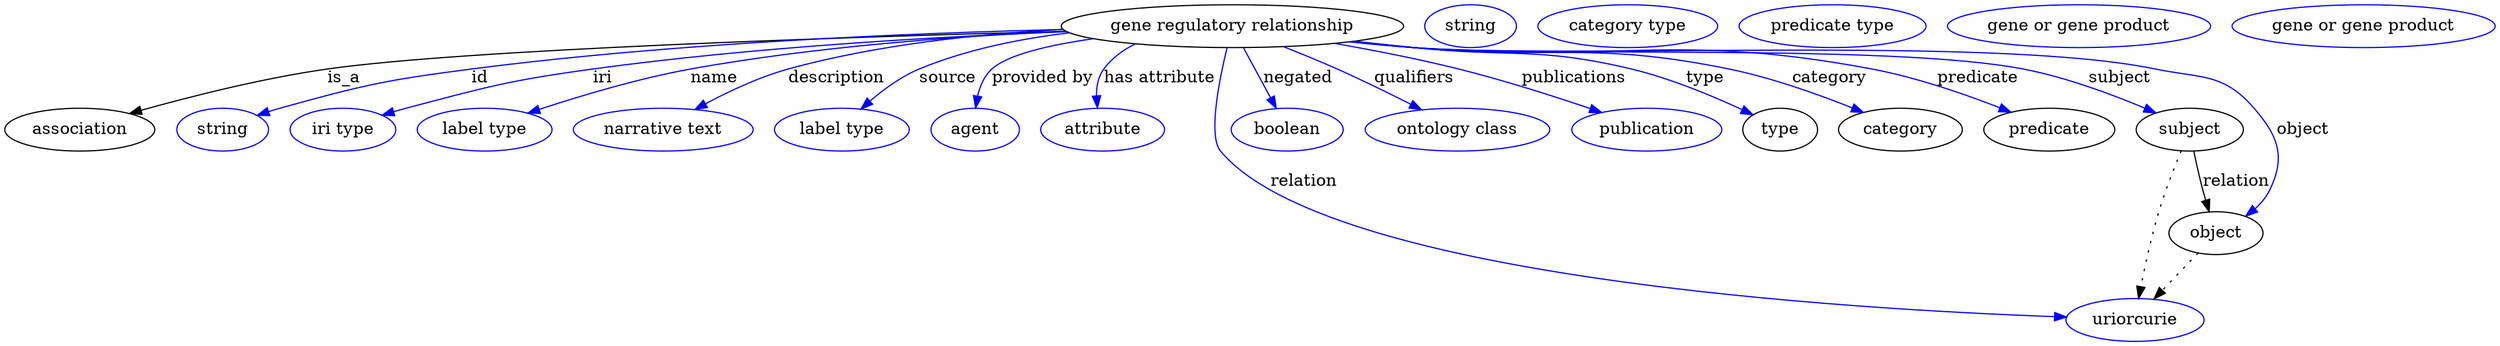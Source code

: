 digraph {
	graph [bb="0,0,2090.5,283"];
	node [label="\N"];
	"gene regulatory relationship"	 [height=0.5,
		label="gene regulatory relationship",
		pos="1030,265",
		width=3.9899];
	association	 [height=0.5,
		pos="63.044,178",
		width=1.7512];
	"gene regulatory relationship" -> association	 [label=is_a,
		lp="280.04,221.5",
		pos="e,105.71,191.36 888.7,261.7 701.66,256.76 382.05,246.13 266.04,229 214.07,221.32 156.05,206.05 115.4,194.21"];
	id	 [color=blue,
		height=0.5,
		label=string,
		pos="182.04,178",
		width=1.0652];
	"gene regulatory relationship" -> id	 [color=blue,
		label=id,
		lp="395.04,221.5",
		pos="e,211.25,189.76 892.52,259.71 733.62,253.17 481.98,241.37 388.04,229 316.92,219.63 298.94,215.99 230.04,196 227.06,195.14 224,194.17 \
220.94,193.15",
		style=solid];
	iri	 [color=blue,
		height=0.5,
		label="iri type",
		pos="283.04,178",
		width=1.2277];
	"gene regulatory relationship" -> iri	 [color=blue,
		label=iri,
		lp="500.04,221.5",
		pos="e,316.22,189.94 889.87,261.06 780.97,256.68 626.38,247.61 492.04,229 421.85,219.28 404.38,214.76 336.04,196 332.71,195.08 329.28,\
194.08 325.84,193.02",
		style=solid];
	name	 [color=blue,
		height=0.5,
		label="label type",
		pos="402.04,178",
		width=1.5707];
	"gene regulatory relationship" -> name	 [color=blue,
		label=name,
		lp="593.04,221.5",
		pos="e,439.51,191.67 898.35,257.72 785.93,250.94 633.19,240.21 573.04,229 530.36,221.05 483.15,206.51 449.17,194.99",
		style=solid];
	description	 [color=blue,
		height=0.5,
		label="narrative text",
		pos="552.04,178",
		width=2.0943];
	"gene regulatory relationship" -> description	 [color=blue,
		label=description,
		lp="696.04,221.5",
		pos="e,579.35,194.96 899.28,257.48 809.81,251.38 699.62,241.71 655.04,229 631.79,222.37 607.48,210.59 588.31,200.02",
		style=solid];
	source	 [color=blue,
		height=0.5,
		label="label type",
		pos="702.04,178",
		width=1.5707];
	"gene regulatory relationship" -> source	 [color=blue,
		label=source,
		lp="790.54,221.5",
		pos="e,718.55,195.35 910.79,254.93 853.66,248.86 792.09,240.14 766.04,229 751.43,222.75 737.37,212.23 726.17,202.36",
		style=solid];
	"provided by"	 [color=blue,
		height=0.5,
		label=agent,
		pos="814.04,178",
		width=1.0291];
	"gene regulatory relationship" -> "provided by"	 [color=blue,
		label="provided by",
		lp="870.54,221.5",
		pos="e,814.36,196.06 911.9,254.68 875.41,249.25 841.3,241.09 828.04,229 821.58,223.1 817.99,214.53 816.03,206.1",
		style=solid];
	"has attribute"	 [color=blue,
		height=0.5,
		label=attribute,
		pos="921.04,178",
		width=1.4443];
	"gene regulatory relationship" -> "has attribute"	 [color=blue,
		label="has attribute",
		lp="969.04,221.5",
		pos="e,916.57,196.16 961.94,249.08 943.74,243.4 927.58,236.52 922.04,229 917.3,222.55 915.78,214.3 915.8,206.32",
		style=solid];
	relation	 [color=blue,
		height=0.5,
		label=uriorcurie,
		pos="1786,18",
		width=1.6068];
	"gene regulatory relationship" -> relation	 [color=blue,
		label=relation,
		lp="1088,134.5",
		pos="e,1728.4,19.571 1025.3,246.96 1018.9,220.48 1009.4,172.81 1020,160 1108.8,53.252 1547.9,26.393 1718.3,19.942",
		style=solid];
	negated	 [color=blue,
		height=0.5,
		label=boolean,
		pos="1076,178",
		width=1.2999];
	"gene regulatory relationship" -> negated	 [color=blue,
		label=negated,
		lp="1085,221.5",
		pos="e,1066.7,195.71 1039.6,246.97 1046,234.76 1054.7,218.41 1061.9,204.7",
		style=solid];
	qualifiers	 [color=blue,
		height=0.5,
		label="ontology class",
		pos="1218,178",
		width=2.1484];
	"gene regulatory relationship" -> qualifiers	 [color=blue,
		label=qualifiers,
		lp="1183,221.5",
		pos="e,1187.3,194.52 1074.2,247.77 1088.3,242.04 1103.9,235.47 1118,229 1138.1,219.8 1160,208.76 1178.2,199.3",
		style=solid];
	publications	 [color=blue,
		height=0.5,
		label=publication,
		pos="1376,178",
		width=1.7512];
	"gene regulatory relationship" -> publications	 [color=blue,
		label=publications,
		lp="1317,221.5",
		pos="e,1337.3,192.33 1119,250.74 1151.3,244.9 1188,237.5 1221,229 1257.3,219.66 1297.5,206.37 1327.8,195.69",
		style=solid];
	type	 [height=0.5,
		pos="1488,178",
		width=0.86659];
	"gene regulatory relationship" -> type	 [color=blue,
		label=type,
		lp="1427,221.5",
		pos="e,1464.7,190.22 1133.7,252.54 1150.2,250.63 1167.1,248.73 1183,247 1263.9,238.25 1286.1,248.2 1365,229 1397,221.24 1431.4,206.37 \
1455.6,194.69",
		style=solid];
	category	 [height=0.5,
		pos="1589,178",
		width=1.4443];
	"gene regulatory relationship" -> category	 [color=blue,
		label=category,
		lp="1531,221.5",
		pos="e,1557.1,192.37 1132,252.3 1149,250.38 1166.5,248.53 1183,247 1300.1,236.13 1331.9,253.11 1447,229 1481.9,221.7 1519.8,207.77 1547.7,\
196.31",
		style=solid];
	predicate	 [height=0.5,
		pos="1714,178",
		width=1.5346];
	"gene regulatory relationship" -> predicate	 [color=blue,
		label=predicate,
		lp="1655.5,221.5",
		pos="e,1680.9,192.56 1130.8,252.13 1148.2,250.2 1166.1,248.39 1183,247 1353.3,233.01 1399.3,261.33 1567,229 1603.3,222.02 1642.7,207.97 \
1671.6,196.39",
		style=solid];
	subject	 [height=0.5,
		pos="1832,178",
		width=1.2457];
	"gene regulatory relationship" -> subject	 [color=blue,
		label=subject,
		lp="1770.5,221.5",
		pos="e,1803,191.86 1129.9,252.06 1147.6,250.11 1165.8,248.31 1183,247 1296.3,238.35 1582.6,250.97 1694,229 1728.9,222.13 1766.6,207.67 \
1793.8,195.89",
		style=solid];
	object	 [height=0.5,
		pos="1854,91",
		width=1.1013];
	"gene regulatory relationship" -> object	 [color=blue,
		label=object,
		lp="1927.5,178",
		pos="e,1879.5,105.11 1129.5,252.01 1147.3,250.06 1165.7,248.27 1183,247 1320.1,236.96 1666.4,256.26 1801,229 1840.8,220.96 1859.4,226.51 \
1886,196 1906.6,172.51 1912.6,155.13 1899,127 1896.3,121.2 1892,116.04 1887.3,111.57",
		style=solid];
	association_type	 [color=blue,
		height=0.5,
		label=string,
		pos="1230,265",
		width=1.0652];
	association_category	 [color=blue,
		height=0.5,
		label="category type",
		pos="1362,265",
		width=2.0943];
	"gene regulatory relationship_predicate"	 [color=blue,
		height=0.5,
		label="predicate type",
		pos="1534,265",
		width=2.1845];
	subject -> relation	 [pos="e,1788.9,36.006 1824.1,160.13 1818.2,146.37 1810.3,126.75 1805,109 1798.8,88.182 1793.9,64.102 1790.6,45.943",
		style=dotted];
	subject -> object	 [label=relation,
		lp="1871,134.5",
		pos="e,1848.3,108.86 1835.5,159.97 1837.5,150.18 1840.2,137.87 1843,127 1843.7,124.31 1844.5,121.51 1845.3,118.73"];
	"gene regulatory relationship_subject"	 [color=blue,
		height=0.5,
		label="gene or gene product",
		pos="1741,265",
		width=3.0692];
	object -> relation	 [pos="e,1802.2,35.346 1838.3,74.069 1829.6,64.805 1818.8,53.154 1809.2,42.876",
		style=dotted];
	"gene regulatory relationship_object"	 [color=blue,
		height=0.5,
		label="gene or gene product",
		pos="1980,265",
		width=3.0692];
}
